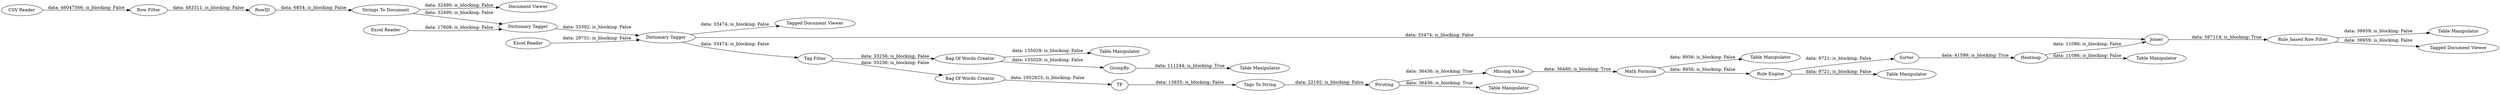 digraph {
	"-906775589420952250_134" [label="Dictionary Tagger"]
	"-906775589420952250_313" [label="Missing Value"]
	"-906775589420952250_21" [label="Strings To Document"]
	"-906775589420952250_29" [label="Document Viewer"]
	"-906775589420952250_906" [label="Table Manipulator"]
	"-906775589420952250_131" [label="Excel Reader"]
	"-906775589420952250_908" [label=Heatmap]
	"-906775589420952250_20" [label=RowID]
	"-906775589420952250_141" [label="Tagged Document Viewer"]
	"-906775589420952250_891" [label="Tags To String"]
	"-906775589420952250_138" [label="Dictionary Tagger"]
	"-906775589420952250_911" [label=Joiner]
	"-906775589420952250_903" [label="CSV Reader"]
	"-906775589420952250_914" [label="Table Manipulator"]
	"-906775589420952250_909" [label=Sorter]
	"-906775589420952250_309" [label="Rule Engine"]
	"-906775589420952250_901" [label="Table Manipulator"]
	"-906775589420952250_902" [label="Table Manipulator"]
	"-906775589420952250_904" [label="Row Filter"]
	"-906775589420952250_880" [label="Math Formula"]
	"-906775589420952250_890" [label=TF]
	"-906775589420952250_912" [label="Rule_based Row Filter"]
	"-906775589420952250_133" [label=GroupBy]
	"-906775589420952250_137" [label="Bag Of Words Creator"]
	"-906775589420952250_305" [label="Bag Of Words Creator"]
	"-906775589420952250_892" [label=Pivoting]
	"-906775589420952250_907" [label="Table Manipulator"]
	"-906775589420952250_905" [label="Table Manipulator"]
	"-906775589420952250_913" [label="Table Manipulator"]
	"-906775589420952250_910" [label="Tagged Document Viewer"]
	"-906775589420952250_136" [label="Tag Filter"]
	"-906775589420952250_132" [label="Excel Reader"]
	"-906775589420952250_891" -> "-906775589420952250_892" [label="data: 22192; is_blocking: False"]
	"-906775589420952250_131" -> "-906775589420952250_138" [label="data: 17608; is_blocking: False"]
	"-906775589420952250_134" -> "-906775589420952250_141" [label="data: 33474; is_blocking: False"]
	"-906775589420952250_136" -> "-906775589420952250_137" [label="data: 33256; is_blocking: False"]
	"-906775589420952250_890" -> "-906775589420952250_891" [label="data: 13835; is_blocking: False"]
	"-906775589420952250_305" -> "-906775589420952250_890" [label="data: 2952923; is_blocking: False"]
	"-906775589420952250_912" -> "-906775589420952250_910" [label="data: 39959; is_blocking: False"]
	"-906775589420952250_908" -> "-906775589420952250_911" [label="data: 11086; is_blocking: False"]
	"-906775589420952250_904" -> "-906775589420952250_20" [label="data: 483311; is_blocking: False"]
	"-906775589420952250_134" -> "-906775589420952250_911" [label="data: 33474; is_blocking: False"]
	"-906775589420952250_903" -> "-906775589420952250_904" [label="data: 46047566; is_blocking: False"]
	"-906775589420952250_892" -> "-906775589420952250_905" [label="data: 36436; is_blocking: True"]
	"-906775589420952250_908" -> "-906775589420952250_913" [label="data: 11086; is_blocking: False"]
	"-906775589420952250_21" -> "-906775589420952250_29" [label="data: 32490; is_blocking: False"]
	"-906775589420952250_138" -> "-906775589420952250_134" [label="data: 33392; is_blocking: False"]
	"-906775589420952250_892" -> "-906775589420952250_313" [label="data: 36436; is_blocking: True"]
	"-906775589420952250_136" -> "-906775589420952250_305" [label="data: 33256; is_blocking: False"]
	"-906775589420952250_313" -> "-906775589420952250_880" [label="data: 36480; is_blocking: True"]
	"-906775589420952250_133" -> "-906775589420952250_902" [label="data: 111244; is_blocking: True"]
	"-906775589420952250_137" -> "-906775589420952250_901" [label="data: 155029; is_blocking: False"]
	"-906775589420952250_309" -> "-906775589420952250_907" [label="data: 9721; is_blocking: False"]
	"-906775589420952250_880" -> "-906775589420952250_309" [label="data: 8956; is_blocking: False"]
	"-906775589420952250_309" -> "-906775589420952250_909" [label="data: 9721; is_blocking: False"]
	"-906775589420952250_134" -> "-906775589420952250_136" [label="data: 33474; is_blocking: False"]
	"-906775589420952250_909" -> "-906775589420952250_908" [label="data: 41599; is_blocking: True"]
	"-906775589420952250_132" -> "-906775589420952250_134" [label="data: 29751; is_blocking: False"]
	"-906775589420952250_912" -> "-906775589420952250_914" [label="data: 39959; is_blocking: False"]
	"-906775589420952250_880" -> "-906775589420952250_906" [label="data: 8956; is_blocking: False"]
	"-906775589420952250_137" -> "-906775589420952250_133" [label="data: 155029; is_blocking: False"]
	"-906775589420952250_20" -> "-906775589420952250_21" [label="data: 6854; is_blocking: False"]
	"-906775589420952250_21" -> "-906775589420952250_138" [label="data: 32490; is_blocking: False"]
	"-906775589420952250_911" -> "-906775589420952250_912" [label="data: 587114; is_blocking: True"]
	rankdir=LR
}
